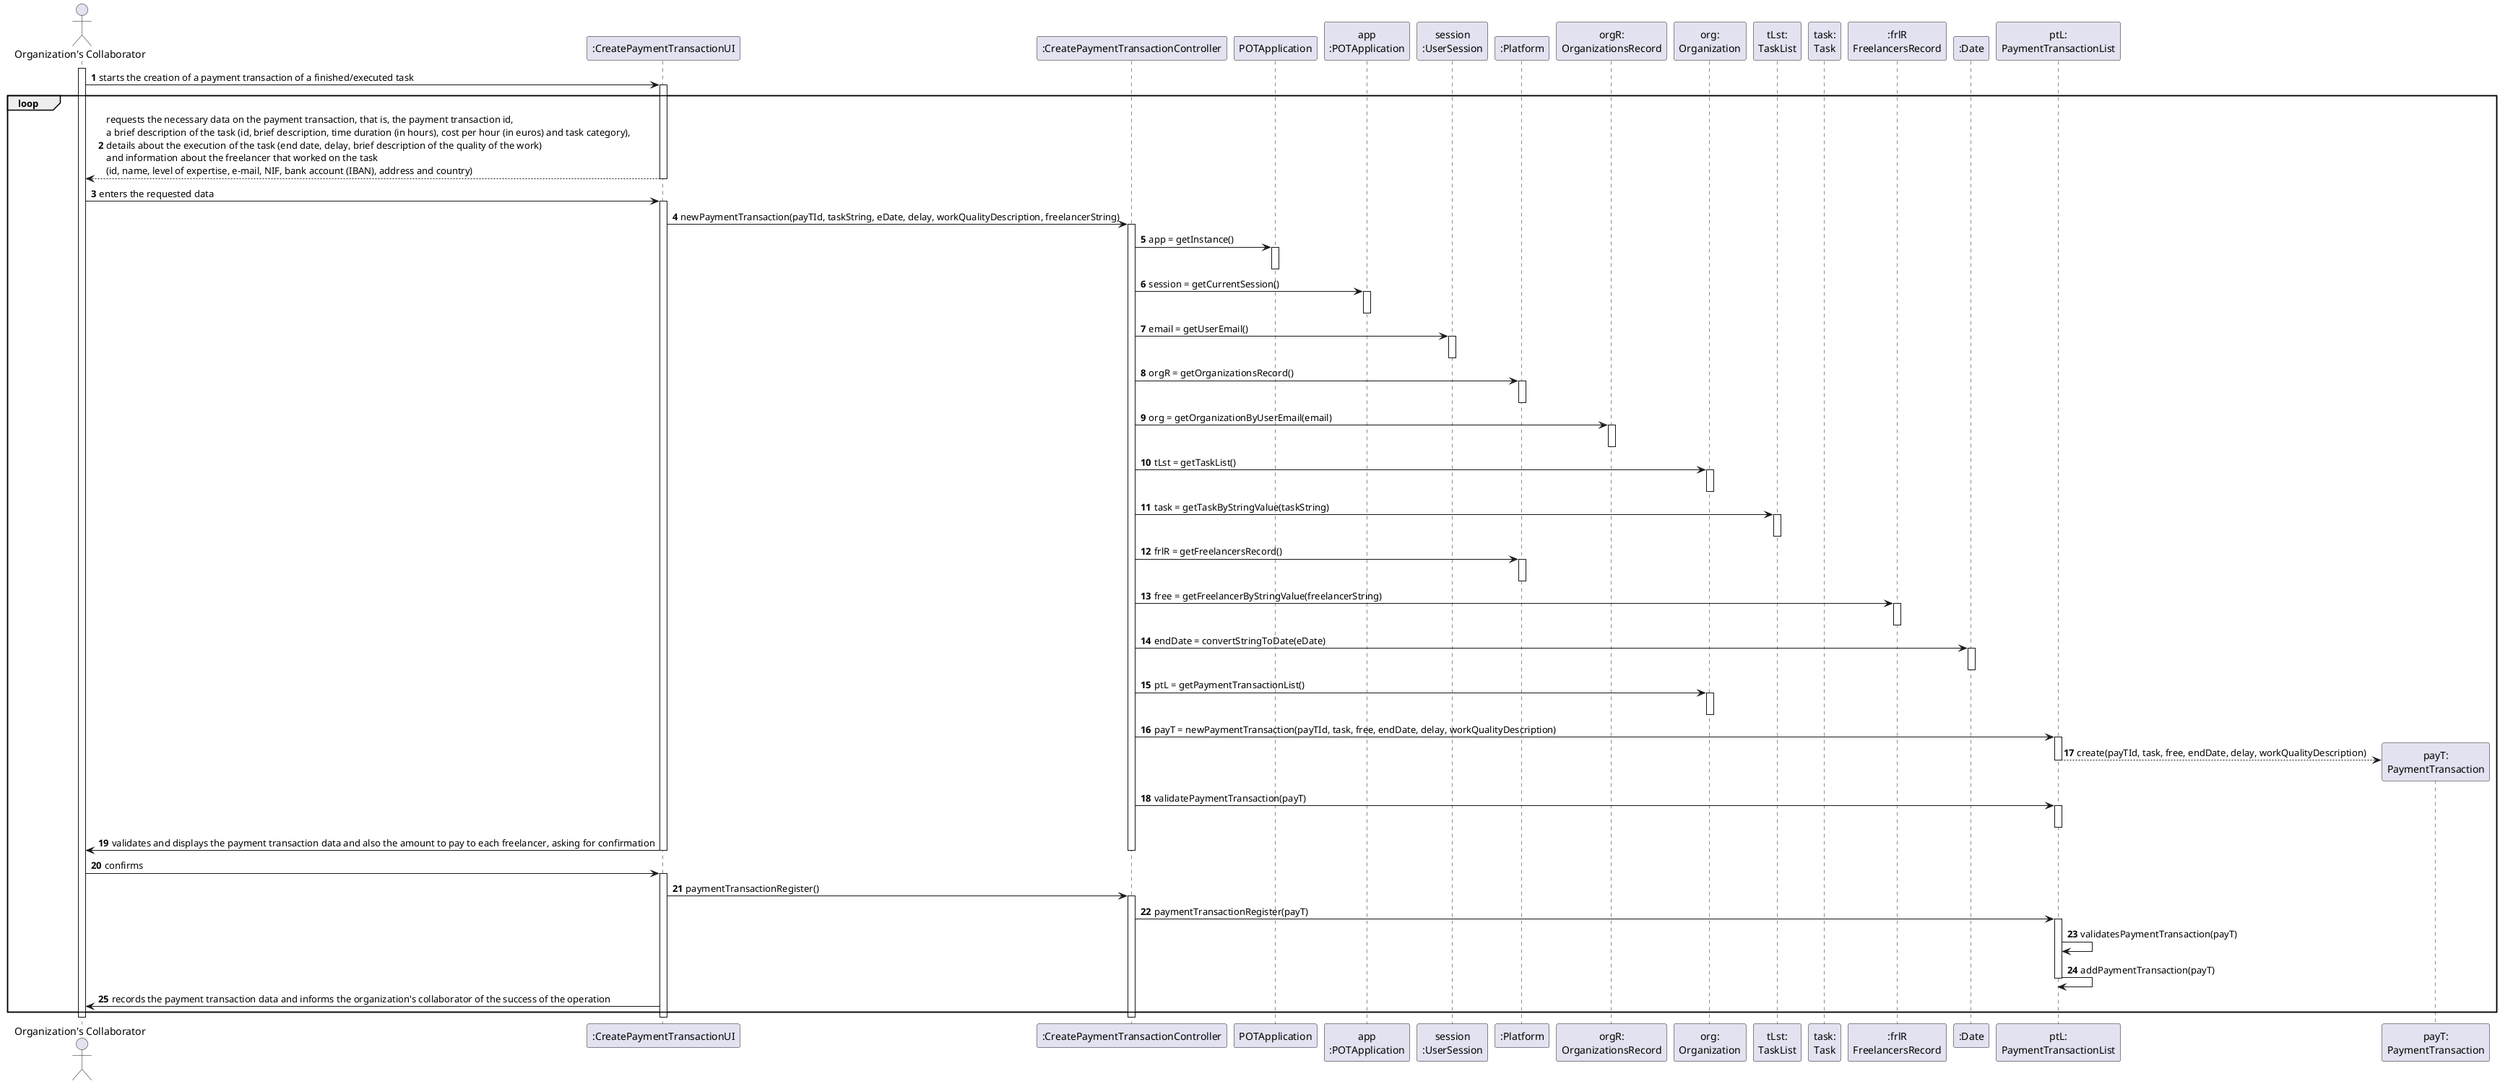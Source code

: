 @startuml
autonumber

actor "Organization's Collaborator" as CO
participant ":CreatePaymentTransactionUI" as UI
participant ":CreatePaymentTransactionController" as CTRL
participant "POTApplication" as _APP
participant "app\n:POTApplication" as APP
participant "session\n:UserSession" as SESSAO
participant ":Platform" as PLAT
participant "orgR:\nOrganizationsRecord" as ORGR
participant "org:\nOrganization" as ORG
participant "tLst:\nTaskList" as TL
participant "task:\nTask" as TA
participant ":frlR\nFreelancersRecord" as FR
participant ":Date" as DA
participant "ptL:\nPaymentTransactionList" as ptL
participant "payT:\nPaymentTransaction" as PA

activate CO
CO -> UI : starts the creation of a payment transaction of a finished/executed task
activate UI
loop
UI --> CO : requests the necessary data on the payment transaction, that is, the payment transaction id,\na brief description of the task (id, brief description, time duration (in hours), cost per hour (in euros) and task category), \ndetails about the execution of the task (end date, delay, brief description of the quality of the work)\nand information about the freelancer that worked on the task \n(id, name, level of expertise, e-mail, NIF, bank account (IBAN), address and country)
deactivate UI

CO -> UI : enters the requested data
activate UI

UI -> CTRL : newPaymentTransaction(payTId, taskString, eDate, delay, workQualityDescription, freelancerString)
activate CTRL

CTRL -> _APP: app = getInstance()
activate _APP
deactivate _APP

CTRL -> APP: session = getCurrentSession()
activate APP
deactivate APP

CTRL -> SESSAO: email = getUserEmail()
activate SESSAO
deactivate SESSAO

CTRL -> PLAT: orgR = getOrganizationsRecord()
activate PLAT
deactivate PLAT

CTRL -> ORGR: org = getOrganizationByUserEmail(email)
activate ORGR
deactivate ORGR

CTRL -> ORG: tLst = getTaskList()
activate ORG
deactivate ORG

CTRL -> TL: task = getTaskByStringValue(taskString)
activate TL
deactivate TL

CTRL -> PLAT: frlR = getFreelancersRecord()
activate PLAT
deactivate PLAT

CTRL -> FR: free = getFreelancerByStringValue(freelancerString)
activate FR
deactivate FR

CTRL -> DA : endDate = convertStringToDate(eDate)
activate DA
deactivate DA

CTRL -> ORG: ptL = getPaymentTransactionList()
activate ORG
deactivate ORG

CTRL -> ptL : payT = newPaymentTransaction(payTId, task, free, endDate, delay, workQualityDescription)
activate ptL
ptL --> PA**: create(payTId, task, free, endDate, delay, workQualityDescription)
deactivate ptL

CTRL -> ptL : validatePaymentTransaction(payT)
activate ptL
deactivate ptL

UI -> CO : validates and displays the payment transaction data and also the amount to pay to each freelancer, asking for confirmation
deactivate PA
deactivate CTRL
deactivate UI

CO -> UI : confirms
activate UI

UI -> CTRL : paymentTransactionRegister()
activate CTRL

CTRL -> ptL : paymentTransactionRegister(payT)
activate ptL 

ptL -> ptL : validatesPaymentTransaction(payT)
ptL -> ptL : addPaymentTransaction(payT)
deactivate ptL

UI -> CO : records the payment transaction data and informs the organization's collaborator of the success of the operation
end loop
deactivate CTRL
deactivate UI
deactivate CO

@enduml